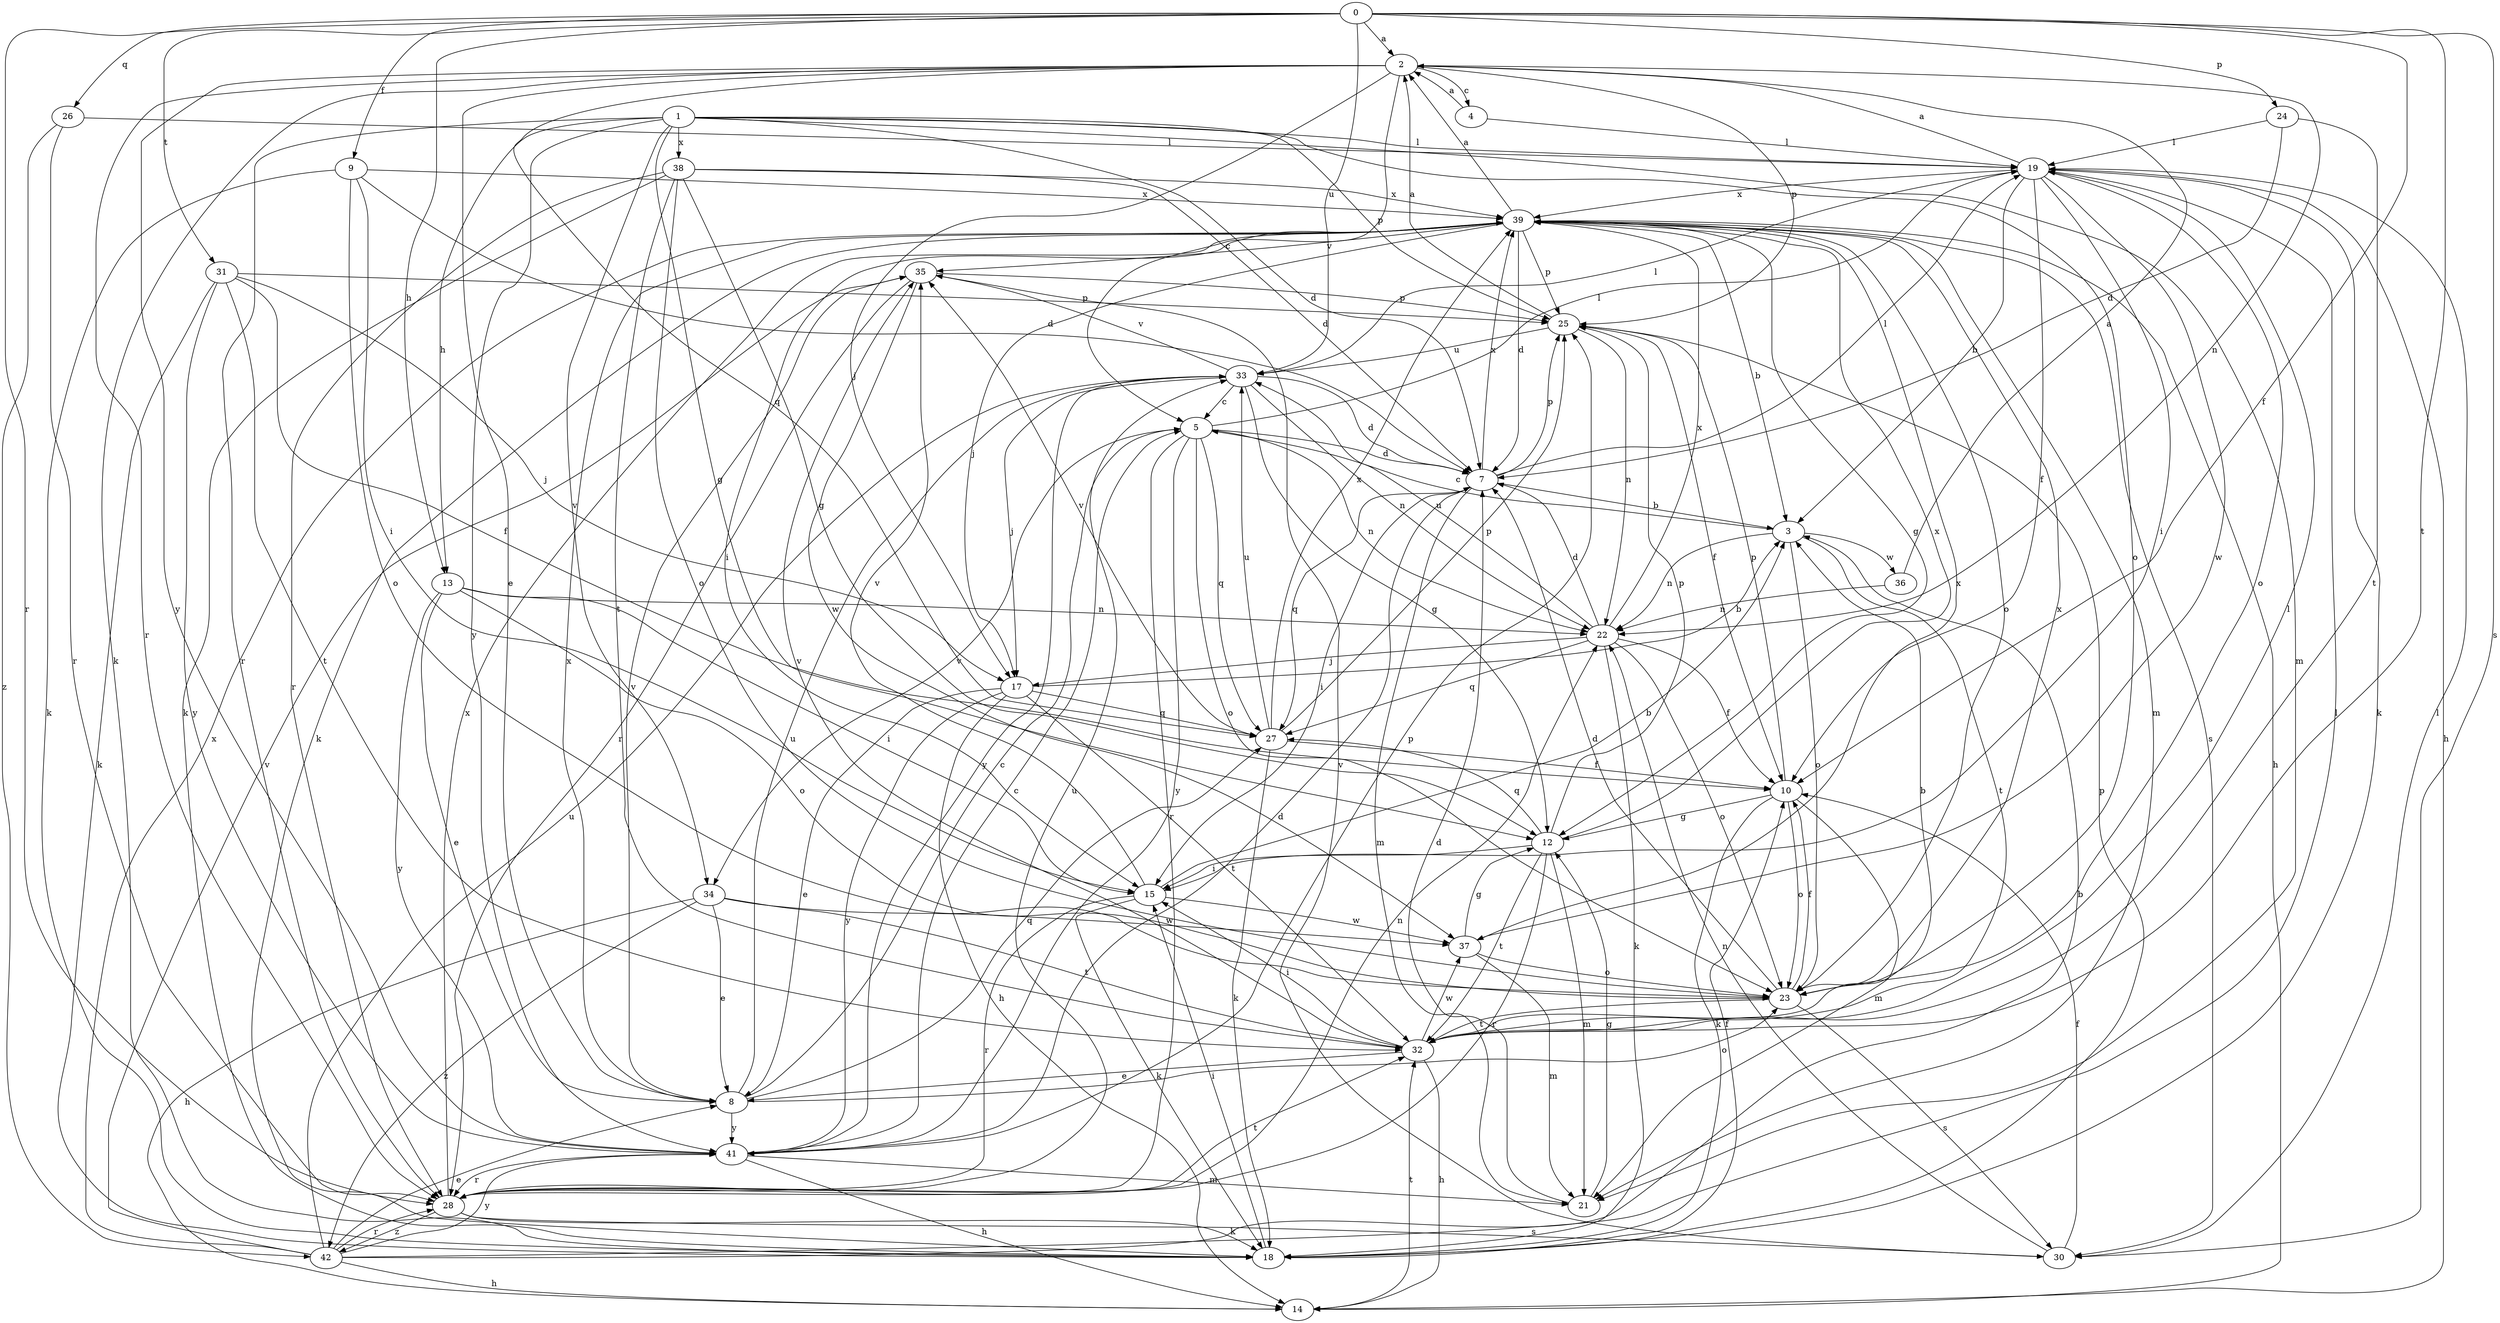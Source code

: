 strict digraph  {
0;
1;
2;
3;
4;
5;
7;
8;
9;
10;
12;
13;
14;
15;
17;
18;
19;
21;
22;
23;
24;
25;
26;
27;
28;
30;
31;
32;
33;
34;
35;
36;
37;
38;
39;
41;
42;
0 -> 2  [label=a];
0 -> 9  [label=f];
0 -> 10  [label=f];
0 -> 13  [label=h];
0 -> 24  [label=p];
0 -> 26  [label=q];
0 -> 28  [label=r];
0 -> 30  [label=s];
0 -> 31  [label=t];
0 -> 32  [label=t];
0 -> 33  [label=u];
1 -> 7  [label=d];
1 -> 12  [label=g];
1 -> 13  [label=h];
1 -> 19  [label=l];
1 -> 21  [label=m];
1 -> 23  [label=o];
1 -> 25  [label=p];
1 -> 28  [label=r];
1 -> 34  [label=v];
1 -> 38  [label=x];
1 -> 41  [label=y];
2 -> 4  [label=c];
2 -> 5  [label=c];
2 -> 8  [label=e];
2 -> 17  [label=j];
2 -> 18  [label=k];
2 -> 22  [label=n];
2 -> 25  [label=p];
2 -> 27  [label=q];
2 -> 28  [label=r];
2 -> 41  [label=y];
3 -> 5  [label=c];
3 -> 22  [label=n];
3 -> 23  [label=o];
3 -> 32  [label=t];
3 -> 36  [label=w];
4 -> 2  [label=a];
4 -> 19  [label=l];
5 -> 7  [label=d];
5 -> 19  [label=l];
5 -> 22  [label=n];
5 -> 23  [label=o];
5 -> 27  [label=q];
5 -> 28  [label=r];
5 -> 34  [label=v];
5 -> 41  [label=y];
7 -> 3  [label=b];
7 -> 15  [label=i];
7 -> 19  [label=l];
7 -> 21  [label=m];
7 -> 25  [label=p];
7 -> 27  [label=q];
7 -> 39  [label=x];
8 -> 5  [label=c];
8 -> 23  [label=o];
8 -> 27  [label=q];
8 -> 33  [label=u];
8 -> 35  [label=v];
8 -> 39  [label=x];
8 -> 41  [label=y];
9 -> 7  [label=d];
9 -> 15  [label=i];
9 -> 18  [label=k];
9 -> 23  [label=o];
9 -> 39  [label=x];
10 -> 12  [label=g];
10 -> 18  [label=k];
10 -> 21  [label=m];
10 -> 23  [label=o];
10 -> 25  [label=p];
12 -> 15  [label=i];
12 -> 21  [label=m];
12 -> 25  [label=p];
12 -> 27  [label=q];
12 -> 28  [label=r];
12 -> 32  [label=t];
12 -> 39  [label=x];
13 -> 8  [label=e];
13 -> 15  [label=i];
13 -> 22  [label=n];
13 -> 23  [label=o];
13 -> 41  [label=y];
14 -> 32  [label=t];
15 -> 3  [label=b];
15 -> 18  [label=k];
15 -> 28  [label=r];
15 -> 35  [label=v];
15 -> 37  [label=w];
17 -> 3  [label=b];
17 -> 8  [label=e];
17 -> 14  [label=h];
17 -> 27  [label=q];
17 -> 32  [label=t];
17 -> 41  [label=y];
18 -> 10  [label=f];
18 -> 15  [label=i];
18 -> 25  [label=p];
19 -> 2  [label=a];
19 -> 3  [label=b];
19 -> 10  [label=f];
19 -> 14  [label=h];
19 -> 15  [label=i];
19 -> 18  [label=k];
19 -> 23  [label=o];
19 -> 37  [label=w];
19 -> 39  [label=x];
21 -> 7  [label=d];
21 -> 12  [label=g];
22 -> 7  [label=d];
22 -> 10  [label=f];
22 -> 17  [label=j];
22 -> 18  [label=k];
22 -> 23  [label=o];
22 -> 27  [label=q];
22 -> 33  [label=u];
22 -> 39  [label=x];
23 -> 7  [label=d];
23 -> 10  [label=f];
23 -> 30  [label=s];
23 -> 32  [label=t];
23 -> 39  [label=x];
24 -> 7  [label=d];
24 -> 19  [label=l];
24 -> 32  [label=t];
25 -> 2  [label=a];
25 -> 10  [label=f];
25 -> 22  [label=n];
25 -> 33  [label=u];
26 -> 19  [label=l];
26 -> 28  [label=r];
26 -> 42  [label=z];
27 -> 10  [label=f];
27 -> 18  [label=k];
27 -> 25  [label=p];
27 -> 33  [label=u];
27 -> 35  [label=v];
27 -> 39  [label=x];
28 -> 18  [label=k];
28 -> 22  [label=n];
28 -> 30  [label=s];
28 -> 32  [label=t];
28 -> 33  [label=u];
28 -> 39  [label=x];
28 -> 42  [label=z];
30 -> 10  [label=f];
30 -> 19  [label=l];
30 -> 22  [label=n];
30 -> 35  [label=v];
31 -> 10  [label=f];
31 -> 17  [label=j];
31 -> 18  [label=k];
31 -> 25  [label=p];
31 -> 32  [label=t];
31 -> 41  [label=y];
32 -> 3  [label=b];
32 -> 8  [label=e];
32 -> 14  [label=h];
32 -> 15  [label=i];
32 -> 19  [label=l];
32 -> 35  [label=v];
32 -> 37  [label=w];
33 -> 5  [label=c];
33 -> 7  [label=d];
33 -> 12  [label=g];
33 -> 17  [label=j];
33 -> 19  [label=l];
33 -> 22  [label=n];
33 -> 35  [label=v];
33 -> 41  [label=y];
34 -> 8  [label=e];
34 -> 14  [label=h];
34 -> 32  [label=t];
34 -> 37  [label=w];
34 -> 42  [label=z];
35 -> 25  [label=p];
35 -> 28  [label=r];
35 -> 37  [label=w];
36 -> 2  [label=a];
36 -> 22  [label=n];
37 -> 12  [label=g];
37 -> 21  [label=m];
37 -> 23  [label=o];
37 -> 39  [label=x];
38 -> 7  [label=d];
38 -> 12  [label=g];
38 -> 18  [label=k];
38 -> 23  [label=o];
38 -> 28  [label=r];
38 -> 32  [label=t];
38 -> 39  [label=x];
39 -> 2  [label=a];
39 -> 3  [label=b];
39 -> 7  [label=d];
39 -> 12  [label=g];
39 -> 14  [label=h];
39 -> 15  [label=i];
39 -> 17  [label=j];
39 -> 18  [label=k];
39 -> 21  [label=m];
39 -> 23  [label=o];
39 -> 25  [label=p];
39 -> 30  [label=s];
39 -> 35  [label=v];
41 -> 5  [label=c];
41 -> 7  [label=d];
41 -> 14  [label=h];
41 -> 21  [label=m];
41 -> 25  [label=p];
41 -> 28  [label=r];
42 -> 3  [label=b];
42 -> 8  [label=e];
42 -> 14  [label=h];
42 -> 19  [label=l];
42 -> 28  [label=r];
42 -> 33  [label=u];
42 -> 35  [label=v];
42 -> 39  [label=x];
42 -> 41  [label=y];
}
